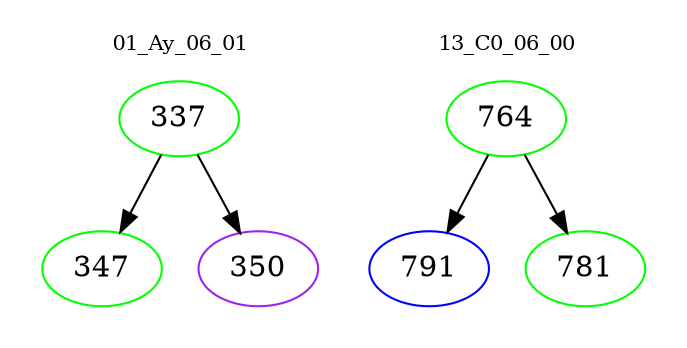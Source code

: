digraph{
subgraph cluster_0 {
color = white
label = "01_Ay_06_01";
fontsize=10;
T0_337 [label="337", color="green"]
T0_337 -> T0_347 [color="black"]
T0_347 [label="347", color="green"]
T0_337 -> T0_350 [color="black"]
T0_350 [label="350", color="purple"]
}
subgraph cluster_1 {
color = white
label = "13_C0_06_00";
fontsize=10;
T1_764 [label="764", color="green"]
T1_764 -> T1_791 [color="black"]
T1_791 [label="791", color="blue"]
T1_764 -> T1_781 [color="black"]
T1_781 [label="781", color="green"]
}
}
